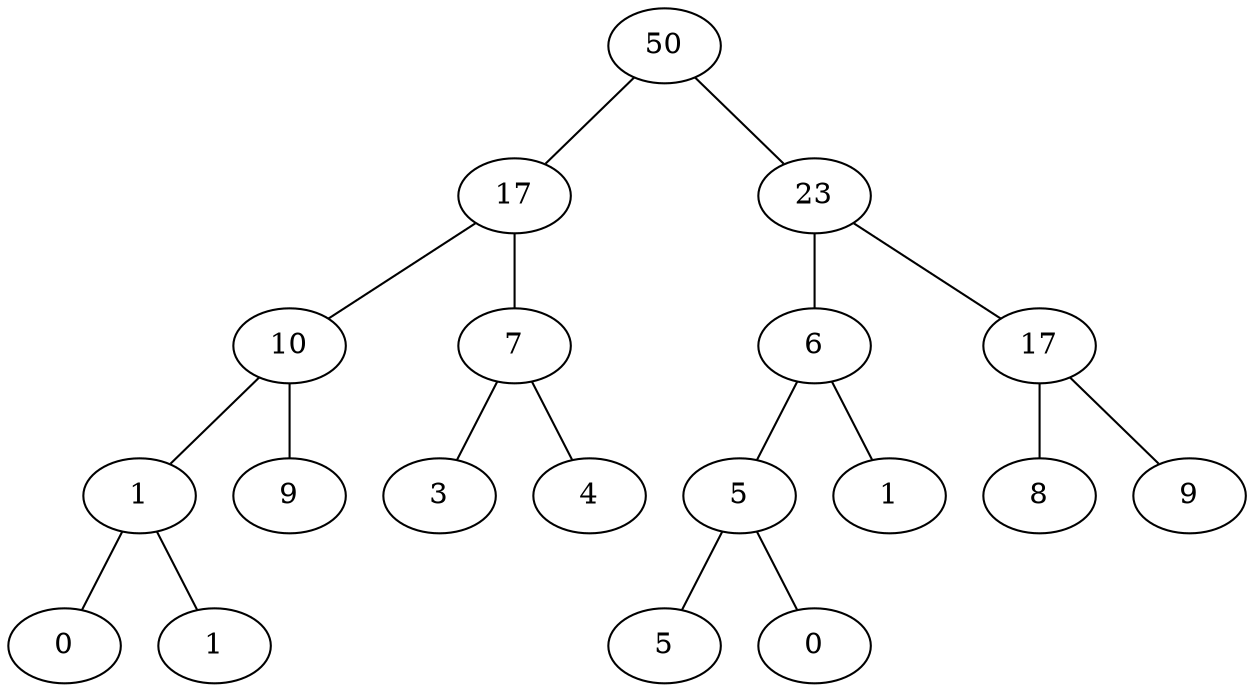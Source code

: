 graph {
	a [label="50"]
	b [label="17"]
	c [label="10"]
	d [label="1"]
	e [label="0"]
	f [label="1"]
	g [label="9"]
	h [label="7"]
	i [label="3"]
	j [label="4"]
	k [label="23"]
	l [label="6"]
	m [label="5"]
	n [label="5"]
	o [label="0"]
	p [label="1"]
	q [label="17"]
	r [label="8"]
	s [label="9"]
	a -- b
	a -- k

	b -- c
	b -- h

	c -- d
	c -- g

	d -- e
	d -- f

	h -- i
	h -- j

	k -- l
	k -- q

	l -- m
	l -- p

	m -- n
	m -- o

	q -- r
	q -- s
}
